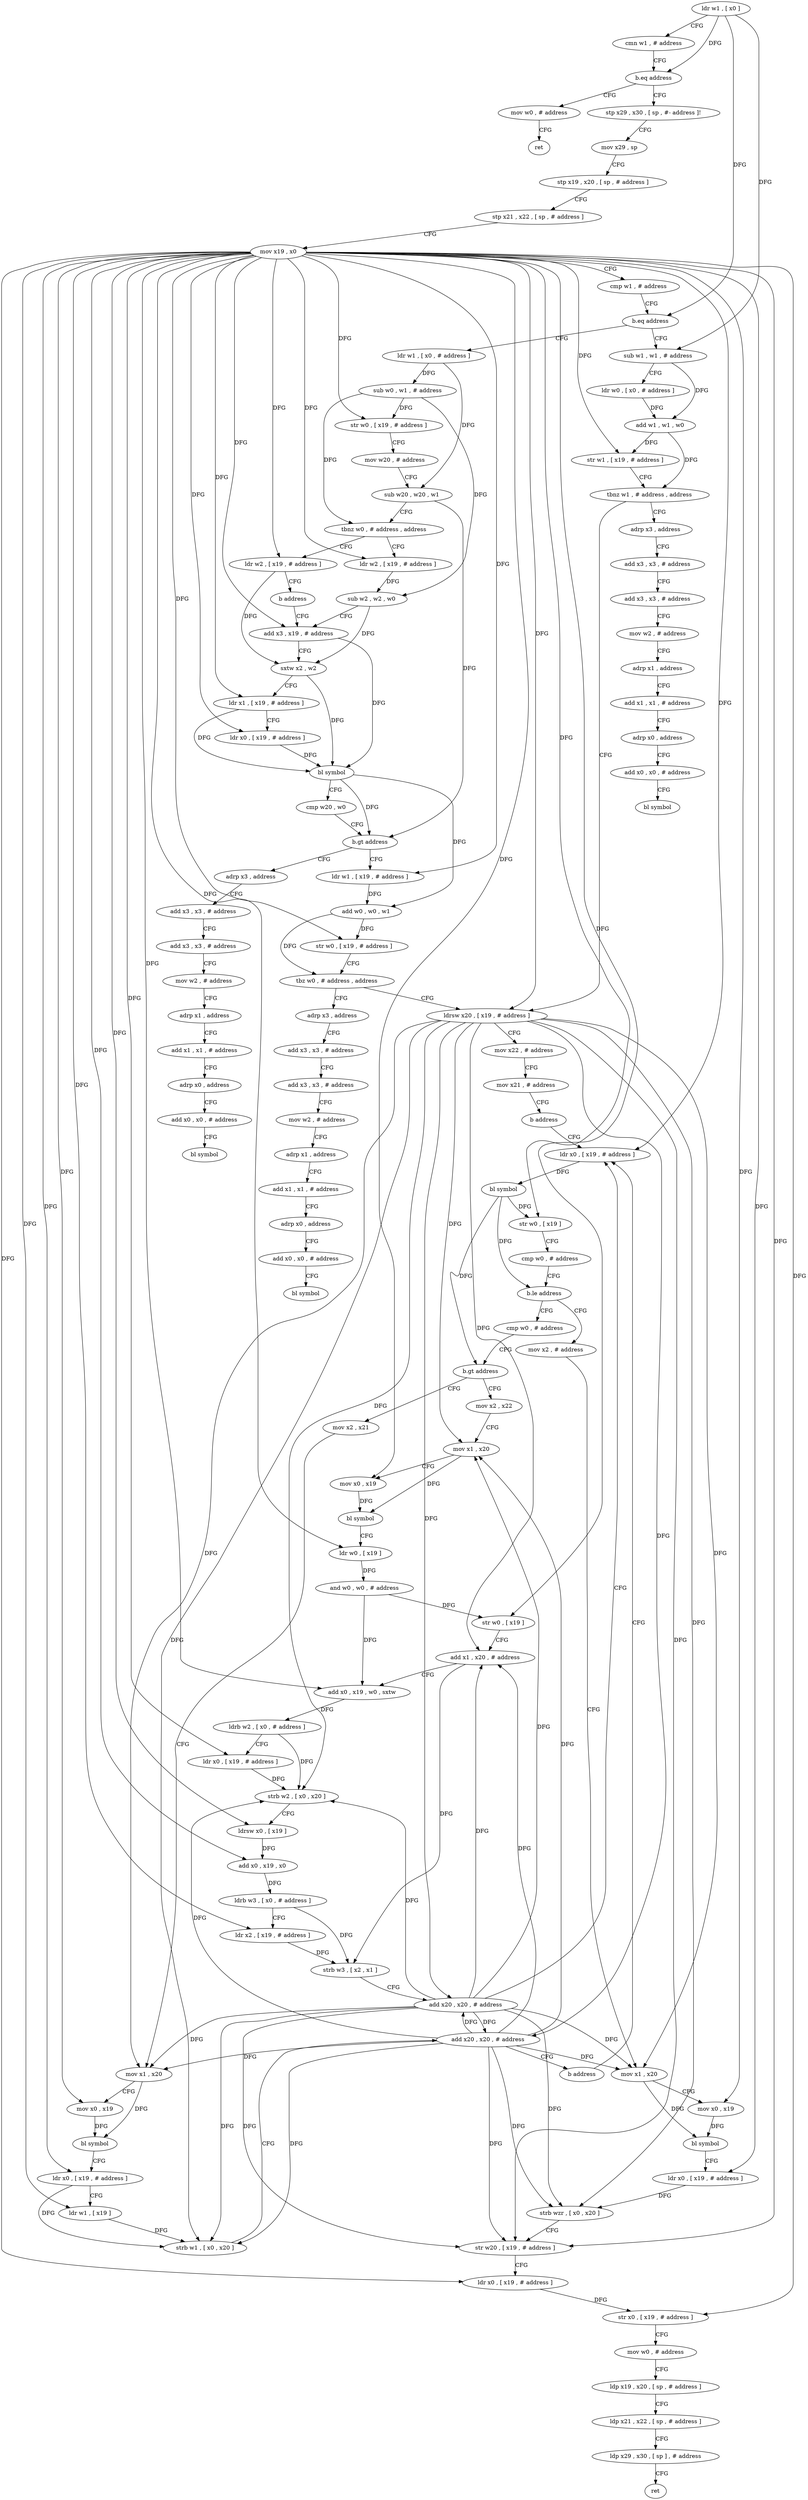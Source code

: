 digraph "func" {
"4207352" [label = "ldr w1 , [ x0 ]" ]
"4207356" [label = "cmn w1 , # address" ]
"4207360" [label = "b.eq address" ]
"4207812" [label = "mov w0 , # address" ]
"4207364" [label = "stp x29 , x30 , [ sp , #- address ]!" ]
"4207816" [label = "ret" ]
"4207368" [label = "mov x29 , sp" ]
"4207372" [label = "stp x19 , x20 , [ sp , # address ]" ]
"4207376" [label = "stp x21 , x22 , [ sp , # address ]" ]
"4207380" [label = "mov x19 , x0" ]
"4207384" [label = "cmp w1 , # address" ]
"4207388" [label = "b.eq address" ]
"4207428" [label = "ldr w1 , [ x0 , # address ]" ]
"4207392" [label = "sub w1 , w1 , # address" ]
"4207432" [label = "sub w0 , w1 , # address" ]
"4207436" [label = "str w0 , [ x19 , # address ]" ]
"4207440" [label = "mov w20 , # address" ]
"4207444" [label = "sub w20 , w20 , w1" ]
"4207448" [label = "tbnz w0 , # address , address" ]
"4207540" [label = "ldr w2 , [ x19 , # address ]" ]
"4207452" [label = "ldr w2 , [ x19 , # address ]" ]
"4207396" [label = "ldr w0 , [ x0 , # address ]" ]
"4207400" [label = "add w1 , w1 , w0" ]
"4207404" [label = "str w1 , [ x19 , # address ]" ]
"4207408" [label = "tbnz w1 , # address , address" ]
"4207584" [label = "adrp x3 , address" ]
"4207412" [label = "ldrsw x20 , [ x19 , # address ]" ]
"4207544" [label = "b address" ]
"4207460" [label = "add x3 , x19 , # address" ]
"4207456" [label = "sub w2 , w2 , w0" ]
"4207588" [label = "add x3 , x3 , # address" ]
"4207592" [label = "add x3 , x3 , # address" ]
"4207596" [label = "mov w2 , # address" ]
"4207600" [label = "adrp x1 , address" ]
"4207604" [label = "add x1 , x1 , # address" ]
"4207608" [label = "adrp x0 , address" ]
"4207612" [label = "add x0 , x0 , # address" ]
"4207616" [label = "bl symbol" ]
"4207416" [label = "mov x22 , # address" ]
"4207420" [label = "mov x21 , # address" ]
"4207424" [label = "b address" ]
"4207692" [label = "ldr x0 , [ x19 , # address ]" ]
"4207464" [label = "sxtw x2 , w2" ]
"4207468" [label = "ldr x1 , [ x19 , # address ]" ]
"4207472" [label = "ldr x0 , [ x19 , # address ]" ]
"4207476" [label = "bl symbol" ]
"4207480" [label = "cmp w20 , w0" ]
"4207484" [label = "b.gt address" ]
"4207548" [label = "adrp x3 , address" ]
"4207488" [label = "ldr w1 , [ x19 , # address ]" ]
"4207552" [label = "add x3 , x3 , # address" ]
"4207556" [label = "add x3 , x3 , # address" ]
"4207560" [label = "mov w2 , # address" ]
"4207564" [label = "adrp x1 , address" ]
"4207568" [label = "add x1 , x1 , # address" ]
"4207572" [label = "adrp x0 , address" ]
"4207576" [label = "add x0 , x0 , # address" ]
"4207580" [label = "bl symbol" ]
"4207492" [label = "add w0 , w0 , w1" ]
"4207496" [label = "str w0 , [ x19 , # address ]" ]
"4207500" [label = "tbz w0 , # address , address" ]
"4207504" [label = "adrp x3 , address" ]
"4207696" [label = "bl symbol" ]
"4207700" [label = "str w0 , [ x19 ]" ]
"4207704" [label = "cmp w0 , # address" ]
"4207708" [label = "b.le address" ]
"4207756" [label = "mov x2 , # address" ]
"4207712" [label = "cmp w0 , # address" ]
"4207508" [label = "add x3 , x3 , # address" ]
"4207512" [label = "add x3 , x3 , # address" ]
"4207516" [label = "mov w2 , # address" ]
"4207520" [label = "adrp x1 , address" ]
"4207524" [label = "add x1 , x1 , # address" ]
"4207528" [label = "adrp x0 , address" ]
"4207532" [label = "add x0 , x0 , # address" ]
"4207536" [label = "bl symbol" ]
"4207760" [label = "mov x1 , x20" ]
"4207764" [label = "mov x0 , x19" ]
"4207768" [label = "bl symbol" ]
"4207772" [label = "ldr x0 , [ x19 , # address ]" ]
"4207776" [label = "strb wzr , [ x0 , x20 ]" ]
"4207780" [label = "str w20 , [ x19 , # address ]" ]
"4207784" [label = "ldr x0 , [ x19 , # address ]" ]
"4207788" [label = "str x0 , [ x19 , # address ]" ]
"4207792" [label = "mov w0 , # address" ]
"4207796" [label = "ldp x19 , x20 , [ sp , # address ]" ]
"4207800" [label = "ldp x21 , x22 , [ sp , # address ]" ]
"4207804" [label = "ldp x29 , x30 , [ sp ] , # address" ]
"4207808" [label = "ret" ]
"4207716" [label = "b.gt address" ]
"4207620" [label = "mov x2 , x22" ]
"4207720" [label = "mov x2 , x21" ]
"4207624" [label = "mov x1 , x20" ]
"4207628" [label = "mov x0 , x19" ]
"4207632" [label = "bl symbol" ]
"4207636" [label = "ldr w0 , [ x19 ]" ]
"4207640" [label = "and w0 , w0 , # address" ]
"4207644" [label = "str w0 , [ x19 ]" ]
"4207648" [label = "add x1 , x20 , # address" ]
"4207652" [label = "add x0 , x19 , w0 , sxtw" ]
"4207656" [label = "ldrb w2 , [ x0 , # address ]" ]
"4207660" [label = "ldr x0 , [ x19 , # address ]" ]
"4207664" [label = "strb w2 , [ x0 , x20 ]" ]
"4207668" [label = "ldrsw x0 , [ x19 ]" ]
"4207672" [label = "add x0 , x19 , x0" ]
"4207676" [label = "ldrb w3 , [ x0 , # address ]" ]
"4207680" [label = "ldr x2 , [ x19 , # address ]" ]
"4207684" [label = "strb w3 , [ x2 , x1 ]" ]
"4207688" [label = "add x20 , x20 , # address" ]
"4207724" [label = "mov x1 , x20" ]
"4207728" [label = "mov x0 , x19" ]
"4207732" [label = "bl symbol" ]
"4207736" [label = "ldr x0 , [ x19 , # address ]" ]
"4207740" [label = "ldr w1 , [ x19 ]" ]
"4207744" [label = "strb w1 , [ x0 , x20 ]" ]
"4207748" [label = "add x20 , x20 , # address" ]
"4207752" [label = "b address" ]
"4207352" -> "4207356" [ label = "CFG" ]
"4207352" -> "4207360" [ label = "DFG" ]
"4207352" -> "4207388" [ label = "DFG" ]
"4207352" -> "4207392" [ label = "DFG" ]
"4207356" -> "4207360" [ label = "CFG" ]
"4207360" -> "4207812" [ label = "CFG" ]
"4207360" -> "4207364" [ label = "CFG" ]
"4207812" -> "4207816" [ label = "CFG" ]
"4207364" -> "4207368" [ label = "CFG" ]
"4207368" -> "4207372" [ label = "CFG" ]
"4207372" -> "4207376" [ label = "CFG" ]
"4207376" -> "4207380" [ label = "CFG" ]
"4207380" -> "4207384" [ label = "CFG" ]
"4207380" -> "4207436" [ label = "DFG" ]
"4207380" -> "4207404" [ label = "DFG" ]
"4207380" -> "4207540" [ label = "DFG" ]
"4207380" -> "4207452" [ label = "DFG" ]
"4207380" -> "4207412" [ label = "DFG" ]
"4207380" -> "4207460" [ label = "DFG" ]
"4207380" -> "4207468" [ label = "DFG" ]
"4207380" -> "4207472" [ label = "DFG" ]
"4207380" -> "4207692" [ label = "DFG" ]
"4207380" -> "4207700" [ label = "DFG" ]
"4207380" -> "4207488" [ label = "DFG" ]
"4207380" -> "4207496" [ label = "DFG" ]
"4207380" -> "4207764" [ label = "DFG" ]
"4207380" -> "4207772" [ label = "DFG" ]
"4207380" -> "4207780" [ label = "DFG" ]
"4207380" -> "4207784" [ label = "DFG" ]
"4207380" -> "4207788" [ label = "DFG" ]
"4207380" -> "4207628" [ label = "DFG" ]
"4207380" -> "4207636" [ label = "DFG" ]
"4207380" -> "4207644" [ label = "DFG" ]
"4207380" -> "4207652" [ label = "DFG" ]
"4207380" -> "4207660" [ label = "DFG" ]
"4207380" -> "4207668" [ label = "DFG" ]
"4207380" -> "4207672" [ label = "DFG" ]
"4207380" -> "4207680" [ label = "DFG" ]
"4207380" -> "4207728" [ label = "DFG" ]
"4207380" -> "4207736" [ label = "DFG" ]
"4207380" -> "4207740" [ label = "DFG" ]
"4207384" -> "4207388" [ label = "CFG" ]
"4207388" -> "4207428" [ label = "CFG" ]
"4207388" -> "4207392" [ label = "CFG" ]
"4207428" -> "4207432" [ label = "DFG" ]
"4207428" -> "4207444" [ label = "DFG" ]
"4207392" -> "4207396" [ label = "CFG" ]
"4207392" -> "4207400" [ label = "DFG" ]
"4207432" -> "4207436" [ label = "DFG" ]
"4207432" -> "4207448" [ label = "DFG" ]
"4207432" -> "4207456" [ label = "DFG" ]
"4207436" -> "4207440" [ label = "CFG" ]
"4207440" -> "4207444" [ label = "CFG" ]
"4207444" -> "4207448" [ label = "CFG" ]
"4207444" -> "4207484" [ label = "DFG" ]
"4207448" -> "4207540" [ label = "CFG" ]
"4207448" -> "4207452" [ label = "CFG" ]
"4207540" -> "4207544" [ label = "CFG" ]
"4207540" -> "4207464" [ label = "DFG" ]
"4207452" -> "4207456" [ label = "DFG" ]
"4207396" -> "4207400" [ label = "DFG" ]
"4207400" -> "4207404" [ label = "DFG" ]
"4207400" -> "4207408" [ label = "DFG" ]
"4207404" -> "4207408" [ label = "CFG" ]
"4207408" -> "4207584" [ label = "CFG" ]
"4207408" -> "4207412" [ label = "CFG" ]
"4207584" -> "4207588" [ label = "CFG" ]
"4207412" -> "4207416" [ label = "CFG" ]
"4207412" -> "4207760" [ label = "DFG" ]
"4207412" -> "4207776" [ label = "DFG" ]
"4207412" -> "4207780" [ label = "DFG" ]
"4207412" -> "4207624" [ label = "DFG" ]
"4207412" -> "4207648" [ label = "DFG" ]
"4207412" -> "4207664" [ label = "DFG" ]
"4207412" -> "4207688" [ label = "DFG" ]
"4207412" -> "4207724" [ label = "DFG" ]
"4207412" -> "4207744" [ label = "DFG" ]
"4207412" -> "4207748" [ label = "DFG" ]
"4207544" -> "4207460" [ label = "CFG" ]
"4207460" -> "4207464" [ label = "CFG" ]
"4207460" -> "4207476" [ label = "DFG" ]
"4207456" -> "4207460" [ label = "CFG" ]
"4207456" -> "4207464" [ label = "DFG" ]
"4207588" -> "4207592" [ label = "CFG" ]
"4207592" -> "4207596" [ label = "CFG" ]
"4207596" -> "4207600" [ label = "CFG" ]
"4207600" -> "4207604" [ label = "CFG" ]
"4207604" -> "4207608" [ label = "CFG" ]
"4207608" -> "4207612" [ label = "CFG" ]
"4207612" -> "4207616" [ label = "CFG" ]
"4207416" -> "4207420" [ label = "CFG" ]
"4207420" -> "4207424" [ label = "CFG" ]
"4207424" -> "4207692" [ label = "CFG" ]
"4207692" -> "4207696" [ label = "DFG" ]
"4207464" -> "4207468" [ label = "CFG" ]
"4207464" -> "4207476" [ label = "DFG" ]
"4207468" -> "4207472" [ label = "CFG" ]
"4207468" -> "4207476" [ label = "DFG" ]
"4207472" -> "4207476" [ label = "DFG" ]
"4207476" -> "4207480" [ label = "CFG" ]
"4207476" -> "4207484" [ label = "DFG" ]
"4207476" -> "4207492" [ label = "DFG" ]
"4207480" -> "4207484" [ label = "CFG" ]
"4207484" -> "4207548" [ label = "CFG" ]
"4207484" -> "4207488" [ label = "CFG" ]
"4207548" -> "4207552" [ label = "CFG" ]
"4207488" -> "4207492" [ label = "DFG" ]
"4207552" -> "4207556" [ label = "CFG" ]
"4207556" -> "4207560" [ label = "CFG" ]
"4207560" -> "4207564" [ label = "CFG" ]
"4207564" -> "4207568" [ label = "CFG" ]
"4207568" -> "4207572" [ label = "CFG" ]
"4207572" -> "4207576" [ label = "CFG" ]
"4207576" -> "4207580" [ label = "CFG" ]
"4207492" -> "4207496" [ label = "DFG" ]
"4207492" -> "4207500" [ label = "DFG" ]
"4207496" -> "4207500" [ label = "CFG" ]
"4207500" -> "4207412" [ label = "CFG" ]
"4207500" -> "4207504" [ label = "CFG" ]
"4207504" -> "4207508" [ label = "CFG" ]
"4207696" -> "4207700" [ label = "DFG" ]
"4207696" -> "4207708" [ label = "DFG" ]
"4207696" -> "4207716" [ label = "DFG" ]
"4207700" -> "4207704" [ label = "CFG" ]
"4207704" -> "4207708" [ label = "CFG" ]
"4207708" -> "4207756" [ label = "CFG" ]
"4207708" -> "4207712" [ label = "CFG" ]
"4207756" -> "4207760" [ label = "CFG" ]
"4207712" -> "4207716" [ label = "CFG" ]
"4207508" -> "4207512" [ label = "CFG" ]
"4207512" -> "4207516" [ label = "CFG" ]
"4207516" -> "4207520" [ label = "CFG" ]
"4207520" -> "4207524" [ label = "CFG" ]
"4207524" -> "4207528" [ label = "CFG" ]
"4207528" -> "4207532" [ label = "CFG" ]
"4207532" -> "4207536" [ label = "CFG" ]
"4207760" -> "4207764" [ label = "CFG" ]
"4207760" -> "4207768" [ label = "DFG" ]
"4207764" -> "4207768" [ label = "DFG" ]
"4207768" -> "4207772" [ label = "CFG" ]
"4207772" -> "4207776" [ label = "DFG" ]
"4207776" -> "4207780" [ label = "CFG" ]
"4207780" -> "4207784" [ label = "CFG" ]
"4207784" -> "4207788" [ label = "DFG" ]
"4207788" -> "4207792" [ label = "CFG" ]
"4207792" -> "4207796" [ label = "CFG" ]
"4207796" -> "4207800" [ label = "CFG" ]
"4207800" -> "4207804" [ label = "CFG" ]
"4207804" -> "4207808" [ label = "CFG" ]
"4207716" -> "4207620" [ label = "CFG" ]
"4207716" -> "4207720" [ label = "CFG" ]
"4207620" -> "4207624" [ label = "CFG" ]
"4207720" -> "4207724" [ label = "CFG" ]
"4207624" -> "4207628" [ label = "CFG" ]
"4207624" -> "4207632" [ label = "DFG" ]
"4207628" -> "4207632" [ label = "DFG" ]
"4207632" -> "4207636" [ label = "CFG" ]
"4207636" -> "4207640" [ label = "DFG" ]
"4207640" -> "4207644" [ label = "DFG" ]
"4207640" -> "4207652" [ label = "DFG" ]
"4207644" -> "4207648" [ label = "CFG" ]
"4207648" -> "4207652" [ label = "CFG" ]
"4207648" -> "4207684" [ label = "DFG" ]
"4207652" -> "4207656" [ label = "DFG" ]
"4207656" -> "4207660" [ label = "CFG" ]
"4207656" -> "4207664" [ label = "DFG" ]
"4207660" -> "4207664" [ label = "DFG" ]
"4207664" -> "4207668" [ label = "CFG" ]
"4207668" -> "4207672" [ label = "DFG" ]
"4207672" -> "4207676" [ label = "DFG" ]
"4207676" -> "4207680" [ label = "CFG" ]
"4207676" -> "4207684" [ label = "DFG" ]
"4207680" -> "4207684" [ label = "DFG" ]
"4207684" -> "4207688" [ label = "CFG" ]
"4207688" -> "4207692" [ label = "CFG" ]
"4207688" -> "4207760" [ label = "DFG" ]
"4207688" -> "4207776" [ label = "DFG" ]
"4207688" -> "4207780" [ label = "DFG" ]
"4207688" -> "4207624" [ label = "DFG" ]
"4207688" -> "4207648" [ label = "DFG" ]
"4207688" -> "4207664" [ label = "DFG" ]
"4207688" -> "4207724" [ label = "DFG" ]
"4207688" -> "4207744" [ label = "DFG" ]
"4207688" -> "4207748" [ label = "DFG" ]
"4207724" -> "4207728" [ label = "CFG" ]
"4207724" -> "4207732" [ label = "DFG" ]
"4207728" -> "4207732" [ label = "DFG" ]
"4207732" -> "4207736" [ label = "CFG" ]
"4207736" -> "4207740" [ label = "CFG" ]
"4207736" -> "4207744" [ label = "DFG" ]
"4207740" -> "4207744" [ label = "DFG" ]
"4207744" -> "4207748" [ label = "CFG" ]
"4207748" -> "4207752" [ label = "CFG" ]
"4207748" -> "4207760" [ label = "DFG" ]
"4207748" -> "4207776" [ label = "DFG" ]
"4207748" -> "4207780" [ label = "DFG" ]
"4207748" -> "4207624" [ label = "DFG" ]
"4207748" -> "4207648" [ label = "DFG" ]
"4207748" -> "4207688" [ label = "DFG" ]
"4207748" -> "4207724" [ label = "DFG" ]
"4207748" -> "4207664" [ label = "DFG" ]
"4207748" -> "4207744" [ label = "DFG" ]
"4207752" -> "4207692" [ label = "CFG" ]
}
